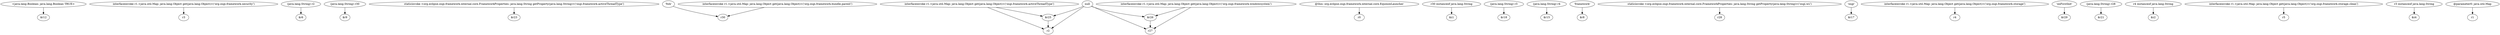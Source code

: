 digraph g {
0[label="<java.lang.Boolean: java.lang.Boolean TRUE>"]
1[label="$r12"]
0->1[label=""]
2[label="interfaceinvoke r1.<java.util.Map: java.lang.Object get(java.lang.Object)>('org.osgi.framework.security')"]
3[label="r3"]
2->3[label=""]
4[label="(java.lang.String) r2"]
5[label="$r6"]
4->5[label=""]
6[label="(java.lang.String) r30"]
7[label="$r9"]
6->7[label=""]
8[label="staticinvoke <org.eclipse.osgi.framework.internal.core.FrameworkProperties: java.lang.String getProperty(java.lang.String)>('osgi.framework.activeThreadType')"]
9[label="$r23"]
8->9[label=""]
10[label="'fwk'"]
11[label="r30"]
10->11[label=""]
12[label="interfaceinvoke r1.<java.util.Map: java.lang.Object get(java.lang.Object)>('osgi.framework.activeThreadType')"]
13[label="$r25"]
12->13[label=""]
14[label="interfaceinvoke r1.<java.util.Map: java.lang.Object get(java.lang.Object)>('org.osgi.framework.bundle.parent')"]
14->11[label=""]
15[label="interfaceinvoke r1.<java.util.Map: java.lang.Object get(java.lang.Object)>('org.osgi.framework.windowsystem')"]
16[label="$r26"]
15->16[label=""]
17[label="@this: org.eclipse.osgi.framework.internal.core.EquinoxLauncher"]
18[label="r0"]
17->18[label=""]
19[label="null"]
19->16[label=""]
20[label="r30 instanceof java.lang.String"]
21[label="$z1"]
20->21[label=""]
22[label="r27"]
16->22[label=""]
23[label="(java.lang.String) r3"]
24[label="$r18"]
23->24[label=""]
25[label="(java.lang.String) r4"]
26[label="$r15"]
25->26[label=""]
27[label="'framework'"]
28[label="$r8"]
27->28[label=""]
19->22[label=""]
29[label="r2"]
12->29[label=""]
15->22[label=""]
30[label="staticinvoke <org.eclipse.osgi.framework.internal.core.FrameworkProperties: java.lang.String getProperty(java.lang.String)>('osgi.ws')"]
31[label="r28"]
30->31[label=""]
32[label="'osgi'"]
33[label="$r17"]
32->33[label=""]
34[label="interfaceinvoke r1.<java.util.Map: java.lang.Object get(java.lang.Object)>('org.osgi.framework.storage')"]
35[label="r4"]
34->35[label=""]
36[label="'onFirstInit'"]
37[label="$r29"]
36->37[label=""]
38[label="(java.lang.String) r28"]
39[label="$r21"]
38->39[label=""]
13->29[label=""]
40[label="r4 instanceof java.lang.String"]
41[label="$z2"]
40->41[label=""]
42[label="interfaceinvoke r1.<java.util.Map: java.lang.Object get(java.lang.Object)>('org.osgi.framework.storage.clean')"]
43[label="r5"]
42->43[label=""]
19->29[label=""]
19->13[label=""]
44[label="r3 instanceof java.lang.String"]
45[label="$z4"]
44->45[label=""]
46[label="@parameter0: java.util.Map"]
47[label="r1"]
46->47[label=""]
}